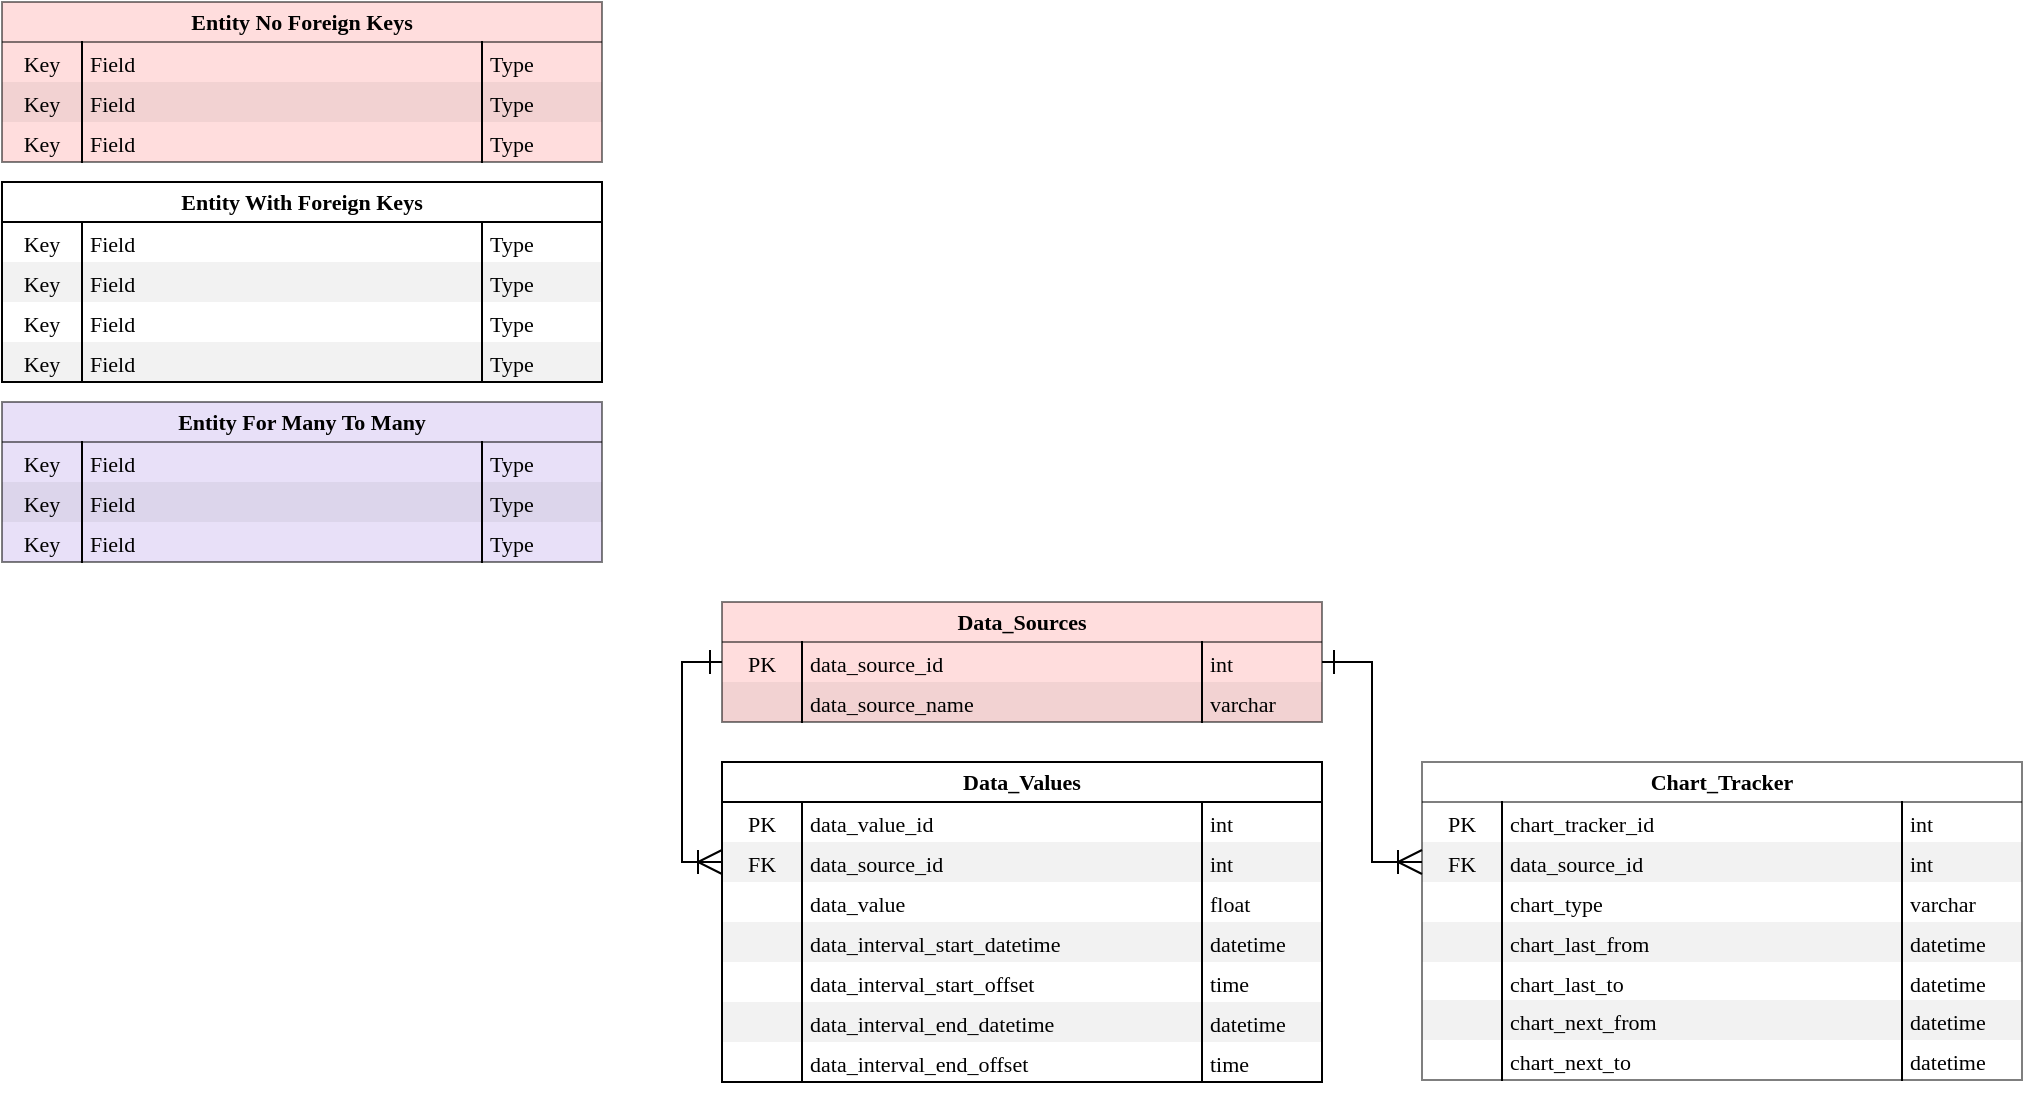 <mxfile>
    <diagram id="EmLWrfxEd9g9q1BMOvcd" name="octo_tweet">
        <mxGraphModel dx="985" dy="500" grid="1" gridSize="10" guides="1" tooltips="1" connect="1" arrows="1" fold="1" page="1" pageScale="1" pageWidth="1169" pageHeight="827" math="0" shadow="0">
            <root>
                <mxCell id="0"/>
                <mxCell id="1" parent="0"/>
                <mxCell id="2" value="Entity No Foreign Keys" style="html=1;whiteSpace=wrap;swimlane;resizeParent=1;resizeParentMax=0;resizeLast=0;collapsible=1;marginBottom=0;swimlaneFillColor=#FFBBBB;startSize=20;fontSize=11;fontColor=#000000;spacing=0;strokeOpacity=100;fontFamily=Lucida Console;fillColor=#ffbbbb;swimlaneLine=1;opacity=50;gradientColor=none;" parent="1" vertex="1" zOrder="69">
                    <mxGeometry x="20" y="20" width="300" height="80" as="geometry"/>
                </mxCell>
                <mxCell id="3" value="Key" style="strokeColor=none;part=1;resizeHeight=0;align=center;verticalAlign=top;spacingLeft=4;spacingRight=4;overflow=hidden;rotatable=0;points=[[0,0.5],[1,0.5]];portConstraint=eastwest;swimlaneFillColor=#ffffff;fontSize=11;fontColor=#000000;fillColor=none;strokeOpacity=100;spacing=0;fontFamily=Lucida Console;" parent="2" vertex="1">
                    <mxGeometry y="20" width="40" height="20" as="geometry"/>
                </mxCell>
                <mxCell id="4" value="Field" style="shape=partialRectangle;top=0;right=0;bottom=0;part=1;resizeHeight=0;align=left;verticalAlign=top;spacingLeft=4;spacingRight=4;overflow=hidden;rotatable=0;points=[[0,0.5],[1,0.5]];portConstraint=eastwest;swimlaneFillColor=#ffffff;fontSize=11;fontColor=#000000;fillColor=none;strokeOpacity=100;spacing=0;fontFamily=Lucida Console;" parent="2" vertex="1">
                    <mxGeometry x="40" y="20" width="200" height="20" as="geometry"/>
                </mxCell>
                <mxCell id="5" value="Type" style="shape=partialRectangle;top=0;right=0;bottom=0;part=1;resizeHeight=0;align=left;verticalAlign=top;spacingLeft=4;spacingRight=4;overflow=hidden;rotatable=0;points=[[0,0.5],[1,0.5]];portConstraint=eastwest;swimlaneFillColor=#ffffff;fontSize=11;fontColor=#000000;fillColor=none;strokeOpacity=100;spacing=0;fontFamily=Lucida Console;" parent="2" vertex="1">
                    <mxGeometry x="240" y="20" width="60" height="20" as="geometry"/>
                </mxCell>
                <mxCell id="6" value="Key" style="strokeColor=none;part=1;resizeHeight=0;align=center;verticalAlign=top;spacingLeft=4;spacingRight=4;overflow=hidden;rotatable=0;points=[[0,0.5],[1,0.5]];portConstraint=eastwest;swimlaneFillColor=#ffffff;fontSize=11;fontColor=#000000;fillColor=#000000;strokeOpacity=100;spacing=0;fontFamily=Lucida Console;fillOpacity=5;" parent="2" vertex="1">
                    <mxGeometry y="40" width="40" height="20" as="geometry"/>
                </mxCell>
                <mxCell id="7" value="Field" style="shape=partialRectangle;top=0;right=0;bottom=0;part=1;resizeHeight=0;align=left;verticalAlign=top;spacingLeft=4;spacingRight=4;overflow=hidden;rotatable=0;points=[[0,0.5],[1,0.5]];portConstraint=eastwest;swimlaneFillColor=#ffffff;fontSize=11;fontColor=#000000;fillColor=#000000;strokeOpacity=100;spacing=0;fontFamily=Lucida Console;fillOpacity=5;" parent="2" vertex="1">
                    <mxGeometry x="40" y="40" width="200" height="20" as="geometry"/>
                </mxCell>
                <mxCell id="8" value="Type" style="shape=partialRectangle;top=0;right=0;bottom=0;part=1;resizeHeight=0;align=left;verticalAlign=top;spacingLeft=4;spacingRight=4;overflow=hidden;rotatable=0;points=[[0,0.5],[1,0.5]];portConstraint=eastwest;swimlaneFillColor=#ffffff;fontSize=11;fontColor=#000000;fillColor=#000000;strokeOpacity=100;spacing=0;fontFamily=Lucida Console;fillOpacity=5;" parent="2" vertex="1">
                    <mxGeometry x="240" y="40" width="60" height="20" as="geometry"/>
                </mxCell>
                <mxCell id="9" value="Key" style="strokeColor=none;part=1;resizeHeight=0;align=center;verticalAlign=top;spacingLeft=4;spacingRight=4;overflow=hidden;rotatable=0;points=[[0,0.5],[1,0.5]];portConstraint=eastwest;swimlaneFillColor=#ffffff;fontSize=11;fontColor=#000000;fillColor=none;strokeOpacity=100;spacing=0;fontFamily=Lucida Console;" parent="2" vertex="1">
                    <mxGeometry y="60" width="40" height="20" as="geometry"/>
                </mxCell>
                <mxCell id="10" value="Field" style="shape=partialRectangle;top=0;right=0;bottom=0;part=1;resizeHeight=0;align=left;verticalAlign=top;spacingLeft=4;spacingRight=4;overflow=hidden;rotatable=0;points=[[0,0.5],[1,0.5]];portConstraint=eastwest;swimlaneFillColor=#ffffff;fontSize=11;fontColor=#000000;fillColor=none;strokeOpacity=100;spacing=0;fontFamily=Lucida Console;" parent="2" vertex="1">
                    <mxGeometry x="40" y="60" width="200" height="20" as="geometry"/>
                </mxCell>
                <mxCell id="11" value="Type" style="shape=partialRectangle;top=0;right=0;bottom=0;part=1;resizeHeight=0;align=left;verticalAlign=top;spacingLeft=4;spacingRight=4;overflow=hidden;rotatable=0;points=[[0,0.5],[1,0.5]];portConstraint=eastwest;swimlaneFillColor=#ffffff;fontSize=11;fontColor=#000000;fillColor=none;strokeOpacity=100;spacing=0;fontFamily=Lucida Console;" parent="2" vertex="1">
                    <mxGeometry x="240" y="60" width="60" height="20" as="geometry"/>
                </mxCell>
                <mxCell id="12" value="Entity With Foreign Keys" style="html=1;whiteSpace=wrap;swimlane;resizeParent=1;resizeParentMax=0;resizeLast=0;collapsible=1;marginBottom=0;swimlaneFillColor=#ffffff;startSize=20;fontSize=11;fontColor=#000000;spacing=0;strokeOpacity=100;fontFamily=Lucida Console;" parent="1" vertex="1" zOrder="69">
                    <mxGeometry x="20" y="110" width="300" height="100" as="geometry"/>
                </mxCell>
                <mxCell id="13" value="Key" style="strokeColor=none;part=1;resizeHeight=0;align=center;verticalAlign=top;spacingLeft=4;spacingRight=4;overflow=hidden;rotatable=0;points=[[0,0.5],[1,0.5]];portConstraint=eastwest;swimlaneFillColor=#ffffff;fontSize=11;fontColor=#000000;fillColor=none;strokeOpacity=100;spacing=0;fontFamily=Lucida Console;" parent="12" vertex="1">
                    <mxGeometry y="20" width="40" height="20" as="geometry"/>
                </mxCell>
                <mxCell id="14" value="Field" style="shape=partialRectangle;top=0;right=0;bottom=0;part=1;resizeHeight=0;align=left;verticalAlign=top;spacingLeft=4;spacingRight=4;overflow=hidden;rotatable=0;points=[[0,0.5],[1,0.5]];portConstraint=eastwest;swimlaneFillColor=#ffffff;fontSize=11;fontColor=#000000;fillColor=none;strokeOpacity=100;spacing=0;fontFamily=Lucida Console;" parent="12" vertex="1">
                    <mxGeometry x="40" y="20" width="200" height="20" as="geometry"/>
                </mxCell>
                <mxCell id="15" value="Type" style="shape=partialRectangle;top=0;right=0;bottom=0;part=1;resizeHeight=0;align=left;verticalAlign=top;spacingLeft=4;spacingRight=4;overflow=hidden;rotatable=0;points=[[0,0.5],[1,0.5]];portConstraint=eastwest;swimlaneFillColor=#ffffff;fontSize=11;fontColor=#000000;fillColor=none;strokeOpacity=100;spacing=0;fontFamily=Lucida Console;" parent="12" vertex="1">
                    <mxGeometry x="240" y="20" width="60" height="20" as="geometry"/>
                </mxCell>
                <mxCell id="16" value="Key" style="strokeColor=none;part=1;resizeHeight=0;align=center;verticalAlign=top;spacingLeft=4;spacingRight=4;overflow=hidden;rotatable=0;points=[[0,0.5],[1,0.5]];portConstraint=eastwest;swimlaneFillColor=#ffffff;fontSize=11;fontColor=#000000;fillColor=#000000;strokeOpacity=100;spacing=0;fontFamily=Lucida Console;fillOpacity=5;" parent="12" vertex="1">
                    <mxGeometry y="40" width="40" height="20" as="geometry"/>
                </mxCell>
                <mxCell id="17" value="Field" style="shape=partialRectangle;top=0;right=0;bottom=0;part=1;resizeHeight=0;align=left;verticalAlign=top;spacingLeft=4;spacingRight=4;overflow=hidden;rotatable=0;points=[[0,0.5],[1,0.5]];portConstraint=eastwest;swimlaneFillColor=#ffffff;fontSize=11;fontColor=#000000;fillColor=#000000;strokeOpacity=100;spacing=0;fontFamily=Lucida Console;fillOpacity=5;" parent="12" vertex="1">
                    <mxGeometry x="40" y="40" width="200" height="20" as="geometry"/>
                </mxCell>
                <mxCell id="18" value="Type" style="shape=partialRectangle;top=0;right=0;bottom=0;part=1;resizeHeight=0;align=left;verticalAlign=top;spacingLeft=4;spacingRight=4;overflow=hidden;rotatable=0;points=[[0,0.5],[1,0.5]];portConstraint=eastwest;swimlaneFillColor=#ffffff;fontSize=11;fontColor=#000000;fillColor=#000000;strokeOpacity=100;spacing=0;fontFamily=Lucida Console;fillOpacity=5;" parent="12" vertex="1">
                    <mxGeometry x="240" y="40" width="60" height="20" as="geometry"/>
                </mxCell>
                <mxCell id="19" value="Key" style="strokeColor=none;part=1;resizeHeight=0;align=center;verticalAlign=top;spacingLeft=4;spacingRight=4;overflow=hidden;rotatable=0;points=[[0,0.5],[1,0.5]];portConstraint=eastwest;swimlaneFillColor=#ffffff;fontSize=11;fontColor=#000000;fillColor=none;strokeOpacity=100;spacing=0;fontFamily=Lucida Console;" parent="12" vertex="1">
                    <mxGeometry y="60" width="40" height="20" as="geometry"/>
                </mxCell>
                <mxCell id="20" value="Field" style="shape=partialRectangle;top=0;right=0;bottom=0;part=1;resizeHeight=0;align=left;verticalAlign=top;spacingLeft=4;spacingRight=4;overflow=hidden;rotatable=0;points=[[0,0.5],[1,0.5]];portConstraint=eastwest;swimlaneFillColor=#ffffff;fontSize=11;fontColor=#000000;fillColor=none;strokeOpacity=100;spacing=0;fontFamily=Lucida Console;" parent="12" vertex="1">
                    <mxGeometry x="40" y="60" width="200" height="20" as="geometry"/>
                </mxCell>
                <mxCell id="21" value="Type" style="shape=partialRectangle;top=0;right=0;bottom=0;part=1;resizeHeight=0;align=left;verticalAlign=top;spacingLeft=4;spacingRight=4;overflow=hidden;rotatable=0;points=[[0,0.5],[1,0.5]];portConstraint=eastwest;swimlaneFillColor=#ffffff;fontSize=11;fontColor=#000000;fillColor=none;strokeOpacity=100;spacing=0;fontFamily=Lucida Console;" parent="12" vertex="1">
                    <mxGeometry x="240" y="60" width="60" height="20" as="geometry"/>
                </mxCell>
                <mxCell id="22" value="Key" style="strokeColor=none;part=1;resizeHeight=0;align=center;verticalAlign=top;spacingLeft=4;spacingRight=4;overflow=hidden;rotatable=0;points=[[0,0.5],[1,0.5]];portConstraint=eastwest;swimlaneFillColor=#ffffff;fontSize=11;fontColor=#000000;fillColor=#000000;strokeOpacity=100;spacing=0;fontFamily=Lucida Console;fillOpacity=5;" parent="12" vertex="1">
                    <mxGeometry y="80" width="40" height="20" as="geometry"/>
                </mxCell>
                <mxCell id="23" value="Field" style="shape=partialRectangle;top=0;right=0;bottom=0;part=1;resizeHeight=0;align=left;verticalAlign=top;spacingLeft=4;spacingRight=4;overflow=hidden;rotatable=0;points=[[0,0.5],[1,0.5]];portConstraint=eastwest;swimlaneFillColor=#ffffff;fontSize=11;fontColor=#000000;fillColor=#000000;strokeOpacity=100;spacing=0;fontFamily=Lucida Console;fillOpacity=5;" parent="12" vertex="1">
                    <mxGeometry x="40" y="80" width="200" height="20" as="geometry"/>
                </mxCell>
                <mxCell id="24" value="Type" style="shape=partialRectangle;top=0;right=0;bottom=0;part=1;resizeHeight=0;align=left;verticalAlign=top;spacingLeft=4;spacingRight=4;overflow=hidden;rotatable=0;points=[[0,0.5],[1,0.5]];portConstraint=eastwest;swimlaneFillColor=#ffffff;fontSize=11;fontColor=#000000;fillColor=#000000;strokeOpacity=100;spacing=0;fontFamily=Lucida Console;fillOpacity=5;" parent="12" vertex="1">
                    <mxGeometry x="240" y="80" width="60" height="20" as="geometry"/>
                </mxCell>
                <mxCell id="25" value="Entity For Many To Many" style="html=1;whiteSpace=wrap;swimlane;resizeParent=1;resizeParentMax=0;resizeLast=0;collapsible=1;marginBottom=0;swimlaneFillColor=#D2C2F2;startSize=20;fontSize=11;fontColor=#000000;spacing=0;strokeOpacity=100;fontFamily=Lucida Console;fillColor=#D2C2F2;swimlaneLine=1;opacity=50;" parent="1" vertex="1" zOrder="69">
                    <mxGeometry x="20" y="220" width="300" height="80" as="geometry"/>
                </mxCell>
                <mxCell id="26" value="Key" style="strokeColor=none;part=1;resizeHeight=0;align=center;verticalAlign=top;spacingLeft=4;spacingRight=4;overflow=hidden;rotatable=0;points=[[0,0.5],[1,0.5]];portConstraint=eastwest;swimlaneFillColor=#ffffff;fontSize=11;fontColor=#000000;fillColor=none;strokeOpacity=100;spacing=0;fontFamily=Lucida Console;" parent="25" vertex="1">
                    <mxGeometry y="20" width="40" height="20" as="geometry"/>
                </mxCell>
                <mxCell id="27" value="Field" style="shape=partialRectangle;top=0;right=0;bottom=0;part=1;resizeHeight=0;align=left;verticalAlign=top;spacingLeft=4;spacingRight=4;overflow=hidden;rotatable=0;points=[[0,0.5],[1,0.5]];portConstraint=eastwest;swimlaneFillColor=#ffffff;fontSize=11;fontColor=#000000;fillColor=none;strokeOpacity=100;spacing=0;fontFamily=Lucida Console;" parent="25" vertex="1">
                    <mxGeometry x="40" y="20" width="200" height="20" as="geometry"/>
                </mxCell>
                <mxCell id="28" value="Type" style="shape=partialRectangle;top=0;right=0;bottom=0;part=1;resizeHeight=0;align=left;verticalAlign=top;spacingLeft=4;spacingRight=4;overflow=hidden;rotatable=0;points=[[0,0.5],[1,0.5]];portConstraint=eastwest;swimlaneFillColor=#ffffff;fontSize=11;fontColor=#000000;fillColor=none;strokeOpacity=100;spacing=0;fontFamily=Lucida Console;" parent="25" vertex="1">
                    <mxGeometry x="240" y="20" width="60" height="20" as="geometry"/>
                </mxCell>
                <mxCell id="29" value="Key" style="strokeColor=none;part=1;resizeHeight=0;align=center;verticalAlign=top;spacingLeft=4;spacingRight=4;overflow=hidden;rotatable=0;points=[[0,0.5],[1,0.5]];portConstraint=eastwest;swimlaneFillColor=#ffffff;fontSize=11;fontColor=#000000;fillColor=#000000;strokeOpacity=100;spacing=0;fontFamily=Lucida Console;fillOpacity=5;" parent="25" vertex="1">
                    <mxGeometry y="40" width="40" height="20" as="geometry"/>
                </mxCell>
                <mxCell id="30" value="Field" style="shape=partialRectangle;top=0;right=0;bottom=0;part=1;resizeHeight=0;align=left;verticalAlign=top;spacingLeft=4;spacingRight=4;overflow=hidden;rotatable=0;points=[[0,0.5],[1,0.5]];portConstraint=eastwest;swimlaneFillColor=#ffffff;fontSize=11;fontColor=#000000;fillColor=#000000;strokeOpacity=100;spacing=0;fontFamily=Lucida Console;fillOpacity=5;" parent="25" vertex="1">
                    <mxGeometry x="40" y="40" width="200" height="20" as="geometry"/>
                </mxCell>
                <mxCell id="31" value="Type" style="shape=partialRectangle;top=0;right=0;bottom=0;part=1;resizeHeight=0;align=left;verticalAlign=top;spacingLeft=4;spacingRight=4;overflow=hidden;rotatable=0;points=[[0,0.5],[1,0.5]];portConstraint=eastwest;swimlaneFillColor=#ffffff;fontSize=11;fontColor=#000000;fillColor=#000000;strokeOpacity=100;spacing=0;fontFamily=Lucida Console;fillOpacity=5;" parent="25" vertex="1">
                    <mxGeometry x="240" y="40" width="60" height="20" as="geometry"/>
                </mxCell>
                <mxCell id="32" value="Key" style="strokeColor=none;part=1;resizeHeight=0;align=center;verticalAlign=top;spacingLeft=4;spacingRight=4;overflow=hidden;rotatable=0;points=[[0,0.5],[1,0.5]];portConstraint=eastwest;swimlaneFillColor=#ffffff;fontSize=11;fontColor=#000000;fillColor=none;strokeOpacity=100;spacing=0;fontFamily=Lucida Console;" parent="25" vertex="1">
                    <mxGeometry y="60" width="40" height="20" as="geometry"/>
                </mxCell>
                <mxCell id="33" value="Field" style="shape=partialRectangle;top=0;right=0;bottom=0;part=1;resizeHeight=0;align=left;verticalAlign=top;spacingLeft=4;spacingRight=4;overflow=hidden;rotatable=0;points=[[0,0.5],[1,0.5]];portConstraint=eastwest;swimlaneFillColor=#ffffff;fontSize=11;fontColor=#000000;fillColor=none;strokeOpacity=100;spacing=0;fontFamily=Lucida Console;" parent="25" vertex="1">
                    <mxGeometry x="40" y="60" width="200" height="20" as="geometry"/>
                </mxCell>
                <mxCell id="34" value="Type" style="shape=partialRectangle;top=0;right=0;bottom=0;part=1;resizeHeight=0;align=left;verticalAlign=top;spacingLeft=4;spacingRight=4;overflow=hidden;rotatable=0;points=[[0,0.5],[1,0.5]];portConstraint=eastwest;swimlaneFillColor=#ffffff;fontSize=11;fontColor=#000000;fillColor=none;strokeOpacity=100;spacing=0;fontFamily=Lucida Console;" parent="25" vertex="1">
                    <mxGeometry x="240" y="60" width="60" height="20" as="geometry"/>
                </mxCell>
                <mxCell id="71" value="Chart_Tracker" style="html=1;whiteSpace=wrap;swimlane;resizeParent=1;resizeParentMax=0;resizeLast=0;collapsible=1;marginBottom=0;swimlaneFillColor=#FFFFFF;startSize=20;fontSize=11;fontColor=#000000;spacing=0;strokeOpacity=100;fontFamily=Lucida Console;swimlaneLine=1;opacity=50;gradientColor=none;fillColor=#FFFFFF;" parent="1" vertex="1" zOrder="69">
                    <mxGeometry x="730" y="400" width="300" height="159" as="geometry"/>
                </mxCell>
                <mxCell id="72" value="PK" style="strokeColor=none;part=1;resizeHeight=0;align=center;verticalAlign=top;spacingLeft=4;spacingRight=4;overflow=hidden;rotatable=0;points=[[0,0.5],[1,0.5]];portConstraint=eastwest;swimlaneFillColor=#ffffff;fontSize=11;fontColor=#000000;fillColor=none;strokeOpacity=100;spacing=0;fontFamily=Lucida Console;" parent="71" vertex="1">
                    <mxGeometry y="20" width="40" height="20" as="geometry"/>
                </mxCell>
                <mxCell id="73" value="chart_tracker_id" style="shape=partialRectangle;top=0;right=0;bottom=0;part=1;resizeHeight=0;align=left;verticalAlign=top;spacingLeft=4;spacingRight=4;overflow=hidden;rotatable=0;points=[[0,0.5],[1,0.5]];portConstraint=eastwest;swimlaneFillColor=#ffffff;fontSize=11;fontColor=#000000;fillColor=none;strokeOpacity=100;spacing=0;fontFamily=Lucida Console;" parent="71" vertex="1">
                    <mxGeometry x="40" y="20" width="200" height="20" as="geometry"/>
                </mxCell>
                <mxCell id="74" value="int" style="shape=partialRectangle;top=0;right=0;bottom=0;part=1;resizeHeight=0;align=left;verticalAlign=top;spacingLeft=4;spacingRight=4;overflow=hidden;rotatable=0;points=[[0,0.5],[1,0.5]];portConstraint=eastwest;swimlaneFillColor=#ffffff;fontSize=11;fontColor=#000000;fillColor=none;strokeOpacity=100;spacing=0;fontFamily=Lucida Console;" parent="71" vertex="1">
                    <mxGeometry x="240" y="20" width="60" height="20" as="geometry"/>
                </mxCell>
                <mxCell id="75" value="FK" style="strokeColor=none;part=1;resizeHeight=0;align=center;verticalAlign=top;spacingLeft=4;spacingRight=4;overflow=hidden;rotatable=0;points=[[0,0.5],[1,0.5]];portConstraint=eastwest;swimlaneFillColor=#ffffff;fontSize=11;fontColor=#000000;fillColor=#000000;strokeOpacity=100;spacing=0;fontFamily=Lucida Console;fillOpacity=5;" parent="71" vertex="1">
                    <mxGeometry y="40" width="40" height="20" as="geometry"/>
                </mxCell>
                <mxCell id="76" value="data_source_id" style="shape=partialRectangle;top=0;right=0;bottom=0;part=1;resizeHeight=0;align=left;verticalAlign=top;spacingLeft=4;spacingRight=4;overflow=hidden;rotatable=0;points=[[0,0.5],[1,0.5]];portConstraint=eastwest;swimlaneFillColor=#ffffff;fontSize=11;fontColor=#000000;fillColor=#000000;strokeOpacity=100;spacing=0;fontFamily=Lucida Console;fillOpacity=5;" parent="71" vertex="1">
                    <mxGeometry x="40" y="40" width="200" height="20" as="geometry"/>
                </mxCell>
                <mxCell id="77" value="int" style="shape=partialRectangle;top=0;right=0;bottom=0;part=1;resizeHeight=0;align=left;verticalAlign=top;spacingLeft=4;spacingRight=4;overflow=hidden;rotatable=0;points=[[0,0.5],[1,0.5]];portConstraint=eastwest;swimlaneFillColor=#ffffff;fontSize=11;fontColor=#000000;fillColor=#000000;strokeOpacity=100;spacing=0;fontFamily=Lucida Console;fillOpacity=5;" parent="71" vertex="1">
                    <mxGeometry x="240" y="40" width="60" height="20" as="geometry"/>
                </mxCell>
                <mxCell id="79" value="chart_type" style="shape=partialRectangle;top=0;right=0;bottom=0;part=1;resizeHeight=0;align=left;verticalAlign=top;spacingLeft=4;spacingRight=4;overflow=hidden;rotatable=0;points=[[0,0.5],[1,0.5]];portConstraint=eastwest;swimlaneFillColor=#ffffff;fontSize=11;fontColor=#000000;fillColor=none;strokeOpacity=100;spacing=0;fontFamily=Lucida Console;" parent="71" vertex="1">
                    <mxGeometry x="40" y="60" width="200" height="20" as="geometry"/>
                </mxCell>
                <mxCell id="80" value="varchar" style="shape=partialRectangle;top=0;right=0;bottom=0;part=1;resizeHeight=0;align=left;verticalAlign=top;spacingLeft=4;spacingRight=4;overflow=hidden;rotatable=0;points=[[0,0.5],[1,0.5]];portConstraint=eastwest;swimlaneFillColor=#ffffff;fontSize=11;fontColor=#000000;fillColor=none;strokeOpacity=100;spacing=0;fontFamily=Lucida Console;" parent="71" vertex="1">
                    <mxGeometry x="240" y="60" width="60" height="20" as="geometry"/>
                </mxCell>
                <mxCell id="81" value="" style="strokeColor=none;part=1;resizeHeight=0;align=center;verticalAlign=top;spacingLeft=4;spacingRight=4;overflow=hidden;rotatable=0;points=[[0,0.5],[1,0.5]];portConstraint=eastwest;swimlaneFillColor=#ffffff;fontSize=11;fontColor=#000000;fillColor=#000000;strokeOpacity=100;spacing=0;fontFamily=Lucida Console;fillOpacity=5;" parent="71" vertex="1">
                    <mxGeometry y="80" width="40" height="20" as="geometry"/>
                </mxCell>
                <mxCell id="82" value="chart_last_from" style="shape=partialRectangle;top=0;right=0;bottom=0;part=1;resizeHeight=0;align=left;verticalAlign=top;spacingLeft=4;spacingRight=4;overflow=hidden;rotatable=0;points=[[0,0.5],[1,0.5]];portConstraint=eastwest;swimlaneFillColor=#ffffff;fontSize=11;fontColor=#000000;fillColor=#000000;strokeOpacity=100;spacing=0;fontFamily=Lucida Console;fillOpacity=5;" parent="71" vertex="1">
                    <mxGeometry x="40" y="80" width="200" height="20" as="geometry"/>
                </mxCell>
                <mxCell id="83" value="datetime" style="shape=partialRectangle;top=0;right=0;bottom=0;part=1;resizeHeight=0;align=left;verticalAlign=top;spacingLeft=4;spacingRight=4;overflow=hidden;rotatable=0;points=[[0,0.5],[1,0.5]];portConstraint=eastwest;swimlaneFillColor=#ffffff;fontSize=11;fontColor=#000000;fillColor=#000000;strokeOpacity=100;spacing=0;fontFamily=Lucida Console;fillOpacity=5;" parent="71" vertex="1">
                    <mxGeometry x="240" y="80" width="60" height="20" as="geometry"/>
                </mxCell>
                <mxCell id="85" value="chart_last_to" style="shape=partialRectangle;top=0;right=0;bottom=0;part=1;resizeHeight=0;align=left;verticalAlign=top;spacingLeft=4;spacingRight=4;overflow=hidden;rotatable=0;points=[[0,0.5],[1,0.5]];portConstraint=eastwest;swimlaneFillColor=#ffffff;fontSize=11;fontColor=#000000;fillColor=none;strokeOpacity=100;spacing=0;fontFamily=Lucida Console;" parent="71" vertex="1">
                    <mxGeometry x="40" y="100" width="200" height="20" as="geometry"/>
                </mxCell>
                <mxCell id="86" value="datetime" style="shape=partialRectangle;top=0;right=0;bottom=0;part=1;resizeHeight=0;align=left;verticalAlign=top;spacingLeft=4;spacingRight=4;overflow=hidden;rotatable=0;points=[[0,0.5],[1,0.5]];portConstraint=eastwest;swimlaneFillColor=#ffffff;fontSize=11;fontColor=#000000;fillColor=none;strokeOpacity=100;spacing=0;fontFamily=Lucida Console;" parent="71" vertex="1">
                    <mxGeometry x="240" y="100" width="60" height="20" as="geometry"/>
                </mxCell>
                <mxCell id="87" value="" style="strokeColor=none;part=1;resizeHeight=0;align=center;verticalAlign=top;spacingLeft=4;spacingRight=4;overflow=hidden;rotatable=0;points=[[0,0.5],[1,0.5]];portConstraint=eastwest;swimlaneFillColor=#ffffff;fontSize=11;fontColor=#000000;fillColor=#000000;strokeOpacity=100;spacing=0;fontFamily=Lucida Console;fillOpacity=5;" parent="71" vertex="1">
                    <mxGeometry y="119" width="40" height="20" as="geometry"/>
                </mxCell>
                <mxCell id="88" value="chart_next_from" style="shape=partialRectangle;top=0;right=0;bottom=0;part=1;resizeHeight=0;align=left;verticalAlign=top;spacingLeft=4;spacingRight=4;overflow=hidden;rotatable=0;points=[[0,0.5],[1,0.5]];portConstraint=eastwest;swimlaneFillColor=#ffffff;fontSize=11;fontColor=#000000;fillColor=#000000;strokeOpacity=100;spacing=0;fontFamily=Lucida Console;fillOpacity=5;" parent="71" vertex="1">
                    <mxGeometry x="40" y="119" width="200" height="20" as="geometry"/>
                </mxCell>
                <mxCell id="89" value="datetime" style="shape=partialRectangle;top=0;right=0;bottom=0;part=1;resizeHeight=0;align=left;verticalAlign=top;spacingLeft=4;spacingRight=4;overflow=hidden;rotatable=0;points=[[0,0.5],[1,0.5]];portConstraint=eastwest;swimlaneFillColor=#ffffff;fontSize=11;fontColor=#000000;fillColor=#000000;strokeOpacity=100;spacing=0;fontFamily=Lucida Console;fillOpacity=5;" parent="71" vertex="1">
                    <mxGeometry x="240" y="119" width="60" height="20" as="geometry"/>
                </mxCell>
                <mxCell id="90" value="chart_next_to" style="shape=partialRectangle;top=0;right=0;bottom=0;part=1;resizeHeight=0;align=left;verticalAlign=top;spacingLeft=4;spacingRight=4;overflow=hidden;rotatable=0;points=[[0,0.5],[1,0.5]];portConstraint=eastwest;swimlaneFillColor=#ffffff;fontSize=11;fontColor=#000000;fillColor=none;strokeOpacity=100;spacing=0;fontFamily=Lucida Console;" parent="71" vertex="1">
                    <mxGeometry x="40" y="139" width="200" height="20" as="geometry"/>
                </mxCell>
                <mxCell id="91" value="datetime" style="shape=partialRectangle;top=0;right=0;bottom=0;part=1;resizeHeight=0;align=left;verticalAlign=top;spacingLeft=4;spacingRight=4;overflow=hidden;rotatable=0;points=[[0,0.5],[1,0.5]];portConstraint=eastwest;swimlaneFillColor=#ffffff;fontSize=11;fontColor=#000000;fillColor=none;strokeOpacity=100;spacing=0;fontFamily=Lucida Console;" parent="71" vertex="1">
                    <mxGeometry x="240" y="139" width="60" height="20" as="geometry"/>
                </mxCell>
                <mxCell id="102" style="edgeStyle=orthogonalEdgeStyle;rounded=0;orthogonalLoop=1;jettySize=auto;html=1;entryX=0;entryY=0.5;entryDx=0;entryDy=0;endSize=10;startSize=10;startArrow=ERone;startFill=0;endArrow=ERoneToMany;endFill=0;exitX=1;exitY=0.5;exitDx=0;exitDy=0;" parent="1" source="95" target="75" edge="1">
                    <mxGeometry relative="1" as="geometry"/>
                </mxCell>
                <mxCell id="92" value="Data_Sources" style="html=1;whiteSpace=wrap;swimlane;resizeParent=1;resizeParentMax=0;resizeLast=0;collapsible=1;marginBottom=0;swimlaneFillColor=#FFBBBB;startSize=20;fontSize=11;fontColor=#000000;spacing=0;strokeOpacity=100;fontFamily=Lucida Console;fillColor=#ffbbbb;swimlaneLine=1;opacity=50;gradientColor=none;" parent="1" vertex="1" zOrder="69">
                    <mxGeometry x="380" y="320" width="300" height="60" as="geometry"/>
                </mxCell>
                <mxCell id="93" value="PK" style="strokeColor=none;part=1;resizeHeight=0;align=center;verticalAlign=top;spacingLeft=4;spacingRight=4;overflow=hidden;rotatable=0;points=[[0,0.5],[1,0.5]];portConstraint=eastwest;swimlaneFillColor=#ffffff;fontSize=11;fontColor=#000000;fillColor=none;strokeOpacity=100;spacing=0;fontFamily=Lucida Console;" parent="92" vertex="1">
                    <mxGeometry y="20" width="40" height="20" as="geometry"/>
                </mxCell>
                <mxCell id="94" value="data_source_id" style="shape=partialRectangle;top=0;right=0;bottom=0;part=1;resizeHeight=0;align=left;verticalAlign=top;spacingLeft=4;spacingRight=4;overflow=hidden;rotatable=0;points=[[0,0.5],[1,0.5]];portConstraint=eastwest;swimlaneFillColor=#ffffff;fontSize=11;fontColor=#000000;fillColor=none;strokeOpacity=100;spacing=0;fontFamily=Lucida Console;" parent="92" vertex="1">
                    <mxGeometry x="40" y="20" width="200" height="20" as="geometry"/>
                </mxCell>
                <mxCell id="95" value="int" style="shape=partialRectangle;top=0;right=0;bottom=0;part=1;resizeHeight=0;align=left;verticalAlign=top;spacingLeft=4;spacingRight=4;overflow=hidden;rotatable=0;points=[[0,0.5],[1,0.5]];portConstraint=eastwest;swimlaneFillColor=#ffffff;fontSize=11;fontColor=#000000;fillColor=none;strokeOpacity=100;spacing=0;fontFamily=Lucida Console;" parent="92" vertex="1">
                    <mxGeometry x="240" y="20" width="60" height="20" as="geometry"/>
                </mxCell>
                <mxCell id="96" value="" style="strokeColor=none;part=1;resizeHeight=0;align=center;verticalAlign=top;spacingLeft=4;spacingRight=4;overflow=hidden;rotatable=0;points=[[0,0.5],[1,0.5]];portConstraint=eastwest;swimlaneFillColor=#ffffff;fontSize=11;fontColor=#000000;fillColor=#000000;strokeOpacity=100;spacing=0;fontFamily=Lucida Console;fillOpacity=5;" parent="92" vertex="1">
                    <mxGeometry y="40" width="40" height="20" as="geometry"/>
                </mxCell>
                <mxCell id="97" value="data_source_name" style="shape=partialRectangle;top=0;right=0;bottom=0;part=1;resizeHeight=0;align=left;verticalAlign=top;spacingLeft=4;spacingRight=4;overflow=hidden;rotatable=0;points=[[0,0.5],[1,0.5]];portConstraint=eastwest;swimlaneFillColor=#ffffff;fontSize=11;fontColor=#000000;fillColor=#000000;strokeOpacity=100;spacing=0;fontFamily=Lucida Console;fillOpacity=5;" parent="92" vertex="1">
                    <mxGeometry x="40" y="40" width="200" height="20" as="geometry"/>
                </mxCell>
                <mxCell id="98" value="varchar" style="shape=partialRectangle;top=0;right=0;bottom=0;part=1;resizeHeight=0;align=left;verticalAlign=top;spacingLeft=4;spacingRight=4;overflow=hidden;rotatable=0;points=[[0,0.5],[1,0.5]];portConstraint=eastwest;swimlaneFillColor=#ffffff;fontSize=11;fontColor=#000000;fillColor=#000000;strokeOpacity=100;spacing=0;fontFamily=Lucida Console;fillOpacity=5;" parent="92" vertex="1">
                    <mxGeometry x="240" y="40" width="60" height="20" as="geometry"/>
                </mxCell>
                <mxCell id="103" value="Data_Values" style="html=1;whiteSpace=wrap;swimlane;resizeParent=1;resizeParentMax=0;resizeLast=0;collapsible=1;marginBottom=0;swimlaneFillColor=#ffffff;startSize=20;fontSize=11;fontColor=#000000;spacing=0;strokeOpacity=100;fontFamily=Lucida Console;" vertex="1" zOrder="69" parent="1">
                    <mxGeometry x="380" y="400" width="300" height="160" as="geometry"/>
                </mxCell>
                <mxCell id="104" value="PK" style="strokeColor=none;part=1;resizeHeight=0;align=center;verticalAlign=top;spacingLeft=4;spacingRight=4;overflow=hidden;rotatable=0;points=[[0,0.5],[1,0.5]];portConstraint=eastwest;swimlaneFillColor=#ffffff;fontSize=11;fontColor=#000000;fillColor=none;strokeOpacity=100;spacing=0;fontFamily=Lucida Console;" vertex="1" parent="103">
                    <mxGeometry y="20" width="40" height="20" as="geometry"/>
                </mxCell>
                <mxCell id="105" value="data_value_id" style="shape=partialRectangle;top=0;right=0;bottom=0;part=1;resizeHeight=0;align=left;verticalAlign=top;spacingLeft=4;spacingRight=4;overflow=hidden;rotatable=0;points=[[0,0.5],[1,0.5]];portConstraint=eastwest;swimlaneFillColor=#ffffff;fontSize=11;fontColor=#000000;fillColor=none;strokeOpacity=100;spacing=0;fontFamily=Lucida Console;" vertex="1" parent="103">
                    <mxGeometry x="40" y="20" width="200" height="20" as="geometry"/>
                </mxCell>
                <mxCell id="106" value="int" style="shape=partialRectangle;top=0;right=0;bottom=0;part=1;resizeHeight=0;align=left;verticalAlign=top;spacingLeft=4;spacingRight=4;overflow=hidden;rotatable=0;points=[[0,0.5],[1,0.5]];portConstraint=eastwest;swimlaneFillColor=#ffffff;fontSize=11;fontColor=#000000;fillColor=none;strokeOpacity=100;spacing=0;fontFamily=Lucida Console;" vertex="1" parent="103">
                    <mxGeometry x="240" y="20" width="60" height="20" as="geometry"/>
                </mxCell>
                <mxCell id="107" value="FK" style="strokeColor=none;part=1;resizeHeight=0;align=center;verticalAlign=top;spacingLeft=4;spacingRight=4;overflow=hidden;rotatable=0;points=[[0,0.5],[1,0.5]];portConstraint=eastwest;swimlaneFillColor=#ffffff;fontSize=11;fontColor=#000000;fillColor=#000000;strokeOpacity=100;spacing=0;fontFamily=Lucida Console;fillOpacity=5;" vertex="1" parent="103">
                    <mxGeometry y="40" width="40" height="20" as="geometry"/>
                </mxCell>
                <mxCell id="108" value="data_source_id" style="shape=partialRectangle;top=0;right=0;bottom=0;part=1;resizeHeight=0;align=left;verticalAlign=top;spacingLeft=4;spacingRight=4;overflow=hidden;rotatable=0;points=[[0,0.5],[1,0.5]];portConstraint=eastwest;swimlaneFillColor=#ffffff;fontSize=11;fontColor=#000000;fillColor=#000000;strokeOpacity=100;spacing=0;fontFamily=Lucida Console;fillOpacity=5;" vertex="1" parent="103">
                    <mxGeometry x="40" y="40" width="200" height="20" as="geometry"/>
                </mxCell>
                <mxCell id="109" value="int" style="shape=partialRectangle;top=0;right=0;bottom=0;part=1;resizeHeight=0;align=left;verticalAlign=top;spacingLeft=4;spacingRight=4;overflow=hidden;rotatable=0;points=[[0,0.5],[1,0.5]];portConstraint=eastwest;swimlaneFillColor=#ffffff;fontSize=11;fontColor=#000000;fillColor=#000000;strokeOpacity=100;spacing=0;fontFamily=Lucida Console;fillOpacity=5;" vertex="1" parent="103">
                    <mxGeometry x="240" y="40" width="60" height="20" as="geometry"/>
                </mxCell>
                <mxCell id="111" value="data_value" style="shape=partialRectangle;top=0;right=0;bottom=0;part=1;resizeHeight=0;align=left;verticalAlign=top;spacingLeft=4;spacingRight=4;overflow=hidden;rotatable=0;points=[[0,0.5],[1,0.5]];portConstraint=eastwest;swimlaneFillColor=#ffffff;fontSize=11;fontColor=#000000;fillColor=none;strokeOpacity=100;spacing=0;fontFamily=Lucida Console;" vertex="1" parent="103">
                    <mxGeometry x="40" y="60" width="200" height="20" as="geometry"/>
                </mxCell>
                <mxCell id="112" value="float" style="shape=partialRectangle;top=0;right=0;bottom=0;part=1;resizeHeight=0;align=left;verticalAlign=top;spacingLeft=4;spacingRight=4;overflow=hidden;rotatable=0;points=[[0,0.5],[1,0.5]];portConstraint=eastwest;swimlaneFillColor=#ffffff;fontSize=11;fontColor=#000000;fillColor=none;strokeOpacity=100;spacing=0;fontFamily=Lucida Console;" vertex="1" parent="103">
                    <mxGeometry x="240" y="60" width="60" height="20" as="geometry"/>
                </mxCell>
                <mxCell id="113" value="" style="strokeColor=none;part=1;resizeHeight=0;align=center;verticalAlign=top;spacingLeft=4;spacingRight=4;overflow=hidden;rotatable=0;points=[[0,0.5],[1,0.5]];portConstraint=eastwest;swimlaneFillColor=#ffffff;fontSize=11;fontColor=#000000;fillColor=#000000;strokeOpacity=100;spacing=0;fontFamily=Lucida Console;fillOpacity=5;" vertex="1" parent="103">
                    <mxGeometry y="80" width="40" height="20" as="geometry"/>
                </mxCell>
                <mxCell id="114" value="data_interval_start_datetime" style="shape=partialRectangle;top=0;right=0;bottom=0;part=1;resizeHeight=0;align=left;verticalAlign=top;spacingLeft=4;spacingRight=4;overflow=hidden;rotatable=0;points=[[0,0.5],[1,0.5]];portConstraint=eastwest;swimlaneFillColor=#ffffff;fontSize=11;fontColor=#000000;fillColor=#000000;strokeOpacity=100;spacing=0;fontFamily=Lucida Console;fillOpacity=5;" vertex="1" parent="103">
                    <mxGeometry x="40" y="80" width="200" height="20" as="geometry"/>
                </mxCell>
                <mxCell id="115" value="datetime" style="shape=partialRectangle;top=0;right=0;bottom=0;part=1;resizeHeight=0;align=left;verticalAlign=top;spacingLeft=4;spacingRight=4;overflow=hidden;rotatable=0;points=[[0,0.5],[1,0.5]];portConstraint=eastwest;swimlaneFillColor=#ffffff;fontSize=11;fontColor=#000000;fillColor=#000000;strokeOpacity=100;spacing=0;fontFamily=Lucida Console;fillOpacity=5;" vertex="1" parent="103">
                    <mxGeometry x="240" y="80" width="60" height="20" as="geometry"/>
                </mxCell>
                <mxCell id="129" value="data_interval_start_offset" style="shape=partialRectangle;top=0;right=0;bottom=0;part=1;resizeHeight=0;align=left;verticalAlign=top;spacingLeft=4;spacingRight=4;overflow=hidden;rotatable=0;points=[[0,0.5],[1,0.5]];portConstraint=eastwest;swimlaneFillColor=#ffffff;fontSize=11;fontColor=#000000;fillColor=none;strokeOpacity=100;spacing=0;fontFamily=Lucida Console;" vertex="1" parent="103">
                    <mxGeometry x="40" y="100" width="200" height="20" as="geometry"/>
                </mxCell>
                <mxCell id="130" value="time" style="shape=partialRectangle;top=0;right=0;bottom=0;part=1;resizeHeight=0;align=left;verticalAlign=top;spacingLeft=4;spacingRight=4;overflow=hidden;rotatable=0;points=[[0,0.5],[1,0.5]];portConstraint=eastwest;swimlaneFillColor=#ffffff;fontSize=11;fontColor=#000000;fillColor=none;strokeOpacity=100;spacing=0;fontFamily=Lucida Console;" vertex="1" parent="103">
                    <mxGeometry x="240" y="100" width="60" height="20" as="geometry"/>
                </mxCell>
                <mxCell id="131" value="" style="strokeColor=none;part=1;resizeHeight=0;align=center;verticalAlign=top;spacingLeft=4;spacingRight=4;overflow=hidden;rotatable=0;points=[[0,0.5],[1,0.5]];portConstraint=eastwest;swimlaneFillColor=#ffffff;fontSize=11;fontColor=#000000;fillColor=#000000;strokeOpacity=100;spacing=0;fontFamily=Lucida Console;fillOpacity=5;" vertex="1" parent="103">
                    <mxGeometry y="120" width="40" height="20" as="geometry"/>
                </mxCell>
                <mxCell id="132" value="data_interval_end_datetime" style="shape=partialRectangle;top=0;right=0;bottom=0;part=1;resizeHeight=0;align=left;verticalAlign=top;spacingLeft=4;spacingRight=4;overflow=hidden;rotatable=0;points=[[0,0.5],[1,0.5]];portConstraint=eastwest;swimlaneFillColor=#ffffff;fontSize=11;fontColor=#000000;fillColor=#000000;strokeOpacity=100;spacing=0;fontFamily=Lucida Console;fillOpacity=5;" vertex="1" parent="103">
                    <mxGeometry x="40" y="120" width="200" height="20" as="geometry"/>
                </mxCell>
                <mxCell id="133" value="datetime" style="shape=partialRectangle;top=0;right=0;bottom=0;part=1;resizeHeight=0;align=left;verticalAlign=top;spacingLeft=4;spacingRight=4;overflow=hidden;rotatable=0;points=[[0,0.5],[1,0.5]];portConstraint=eastwest;swimlaneFillColor=#ffffff;fontSize=11;fontColor=#000000;fillColor=#000000;strokeOpacity=100;spacing=0;fontFamily=Lucida Console;fillOpacity=5;" vertex="1" parent="103">
                    <mxGeometry x="240" y="120" width="60" height="20" as="geometry"/>
                </mxCell>
                <mxCell id="135" value="data_interval_end_offset" style="shape=partialRectangle;top=0;right=0;bottom=0;part=1;resizeHeight=0;align=left;verticalAlign=top;spacingLeft=4;spacingRight=4;overflow=hidden;rotatable=0;points=[[0,0.5],[1,0.5]];portConstraint=eastwest;swimlaneFillColor=#ffffff;fontSize=11;fontColor=#000000;fillColor=none;strokeOpacity=100;spacing=0;fontFamily=Lucida Console;" vertex="1" parent="103">
                    <mxGeometry x="40" y="140" width="200" height="20" as="geometry"/>
                </mxCell>
                <mxCell id="136" value="time" style="shape=partialRectangle;top=0;right=0;bottom=0;part=1;resizeHeight=0;align=left;verticalAlign=top;spacingLeft=4;spacingRight=4;overflow=hidden;rotatable=0;points=[[0,0.5],[1,0.5]];portConstraint=eastwest;swimlaneFillColor=#ffffff;fontSize=11;fontColor=#000000;fillColor=none;strokeOpacity=100;spacing=0;fontFamily=Lucida Console;" vertex="1" parent="103">
                    <mxGeometry x="240" y="140" width="60" height="20" as="geometry"/>
                </mxCell>
                <mxCell id="137" style="edgeStyle=orthogonalEdgeStyle;rounded=0;orthogonalLoop=1;jettySize=auto;html=1;exitX=0;exitY=0.5;exitDx=0;exitDy=0;entryX=0;entryY=0.5;entryDx=0;entryDy=0;endSize=10;startSize=10;endArrow=ERoneToMany;endFill=0;startArrow=ERone;startFill=0;" edge="1" parent="1" source="93" target="107">
                    <mxGeometry relative="1" as="geometry"/>
                </mxCell>
            </root>
        </mxGraphModel>
    </diagram>
</mxfile>